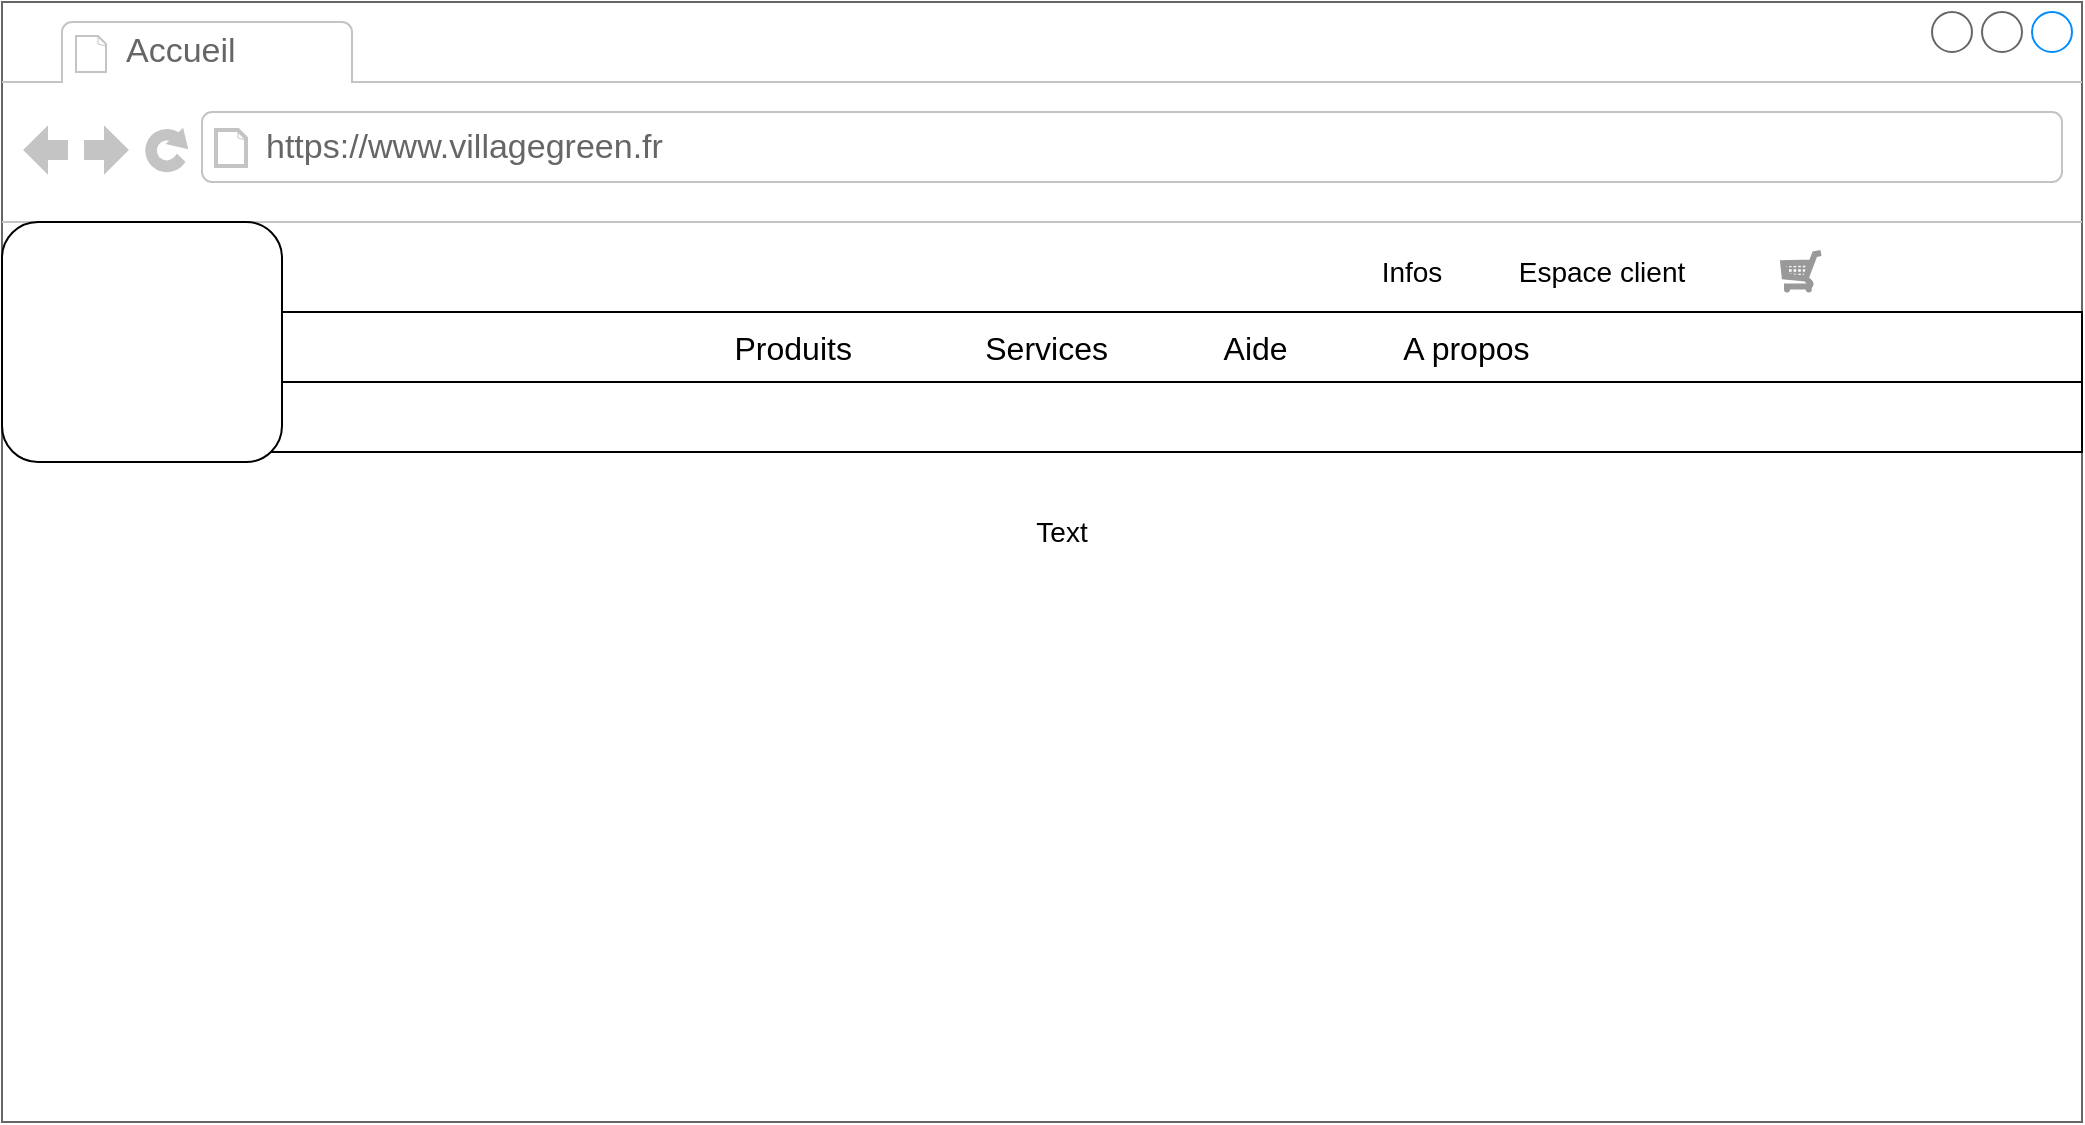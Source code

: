 <mxfile version="16.1.0" type="device"><diagram id="g_7u8jzMnguqBYFt4zFA" name="Page-1"><mxGraphModel dx="1102" dy="582" grid="1" gridSize="10" guides="1" tooltips="1" connect="1" arrows="1" fold="1" page="1" pageScale="1" pageWidth="1100" pageHeight="850" math="0" shadow="0"><root><mxCell id="0"/><mxCell id="1" parent="0"/><mxCell id="o-jK1kd1xh6poDkrr0xg-1" value="" style="strokeWidth=1;shadow=0;dashed=0;align=center;html=1;shape=mxgraph.mockup.containers.browserWindow;rSize=0;strokeColor=#666666;strokeColor2=#008cff;strokeColor3=#c4c4c4;mainText=,;recursiveResize=0;fontSize=20;" vertex="1" parent="1"><mxGeometry x="30" y="20" width="1040" height="560" as="geometry"/></mxCell><mxCell id="o-jK1kd1xh6poDkrr0xg-2" value="Accueil" style="strokeWidth=1;shadow=0;dashed=0;align=center;html=1;shape=mxgraph.mockup.containers.anchor;fontSize=17;fontColor=#666666;align=left;" vertex="1" parent="o-jK1kd1xh6poDkrr0xg-1"><mxGeometry x="60" y="12" width="110" height="26" as="geometry"/></mxCell><mxCell id="o-jK1kd1xh6poDkrr0xg-3" value="https://www.villagegreen.fr" style="strokeWidth=1;shadow=0;dashed=0;align=center;html=1;shape=mxgraph.mockup.containers.anchor;rSize=0;fontSize=17;fontColor=#666666;align=left;" vertex="1" parent="o-jK1kd1xh6poDkrr0xg-1"><mxGeometry x="130" y="60" width="250" height="26" as="geometry"/></mxCell><mxCell id="o-jK1kd1xh6poDkrr0xg-8" value="Infos" style="text;html=1;strokeColor=none;fillColor=none;align=center;verticalAlign=middle;whiteSpace=wrap;rounded=0;fontSize=14;" vertex="1" parent="o-jK1kd1xh6poDkrr0xg-1"><mxGeometry x="660" y="120" width="90" height="30" as="geometry"/></mxCell><mxCell id="o-jK1kd1xh6poDkrr0xg-9" value="Espace client" style="text;html=1;strokeColor=none;fillColor=none;align=center;verticalAlign=middle;whiteSpace=wrap;rounded=0;fontSize=14;" vertex="1" parent="o-jK1kd1xh6poDkrr0xg-1"><mxGeometry x="740" y="120" width="120" height="30" as="geometry"/></mxCell><mxCell id="o-jK1kd1xh6poDkrr0xg-10" value="" style="verticalLabelPosition=bottom;shadow=0;dashed=0;align=center;html=1;verticalAlign=top;strokeWidth=1;shape=mxgraph.mockup.misc.shoppingCart;strokeColor=#999999;fontSize=20;" vertex="1" parent="o-jK1kd1xh6poDkrr0xg-1"><mxGeometry x="890" y="125" width="20" height="20" as="geometry"/></mxCell><mxCell id="o-jK1kd1xh6poDkrr0xg-11" value="" style="rounded=0;whiteSpace=wrap;html=1;fontSize=20;" vertex="1" parent="o-jK1kd1xh6poDkrr0xg-1"><mxGeometry x="130" y="155" width="910" height="35" as="geometry"/></mxCell><mxCell id="o-jK1kd1xh6poDkrr0xg-13" value="Produits&amp;nbsp; &amp;nbsp; &amp;nbsp; &amp;nbsp; &amp;nbsp; &amp;nbsp; &amp;nbsp; &amp;nbsp;Services&amp;nbsp; &amp;nbsp; &amp;nbsp; &amp;nbsp; &amp;nbsp; &amp;nbsp; &amp;nbsp;Aide&amp;nbsp; &amp;nbsp; &amp;nbsp; &amp;nbsp; &amp;nbsp; &amp;nbsp; &amp;nbsp;A propos" style="text;html=1;strokeColor=none;fillColor=none;align=center;verticalAlign=middle;whiteSpace=wrap;rounded=0;fontSize=16;" vertex="1" parent="o-jK1kd1xh6poDkrr0xg-1"><mxGeometry x="170" y="162.5" width="790" height="20" as="geometry"/></mxCell><mxCell id="o-jK1kd1xh6poDkrr0xg-14" value="" style="rounded=0;whiteSpace=wrap;html=1;fontSize=14;" vertex="1" parent="o-jK1kd1xh6poDkrr0xg-1"><mxGeometry x="130" y="190" width="910" height="35" as="geometry"/></mxCell><mxCell id="o-jK1kd1xh6poDkrr0xg-15" value="" style="rounded=1;whiteSpace=wrap;html=1;fontSize=14;" vertex="1" parent="o-jK1kd1xh6poDkrr0xg-1"><mxGeometry y="110" width="140" height="120" as="geometry"/></mxCell><mxCell id="o-jK1kd1xh6poDkrr0xg-16" value="Text" style="text;html=1;strokeColor=none;fillColor=none;align=center;verticalAlign=middle;whiteSpace=wrap;rounded=0;fontSize=14;" vertex="1" parent="1"><mxGeometry x="250" y="270" width="620" height="30" as="geometry"/></mxCell></root></mxGraphModel></diagram></mxfile>
